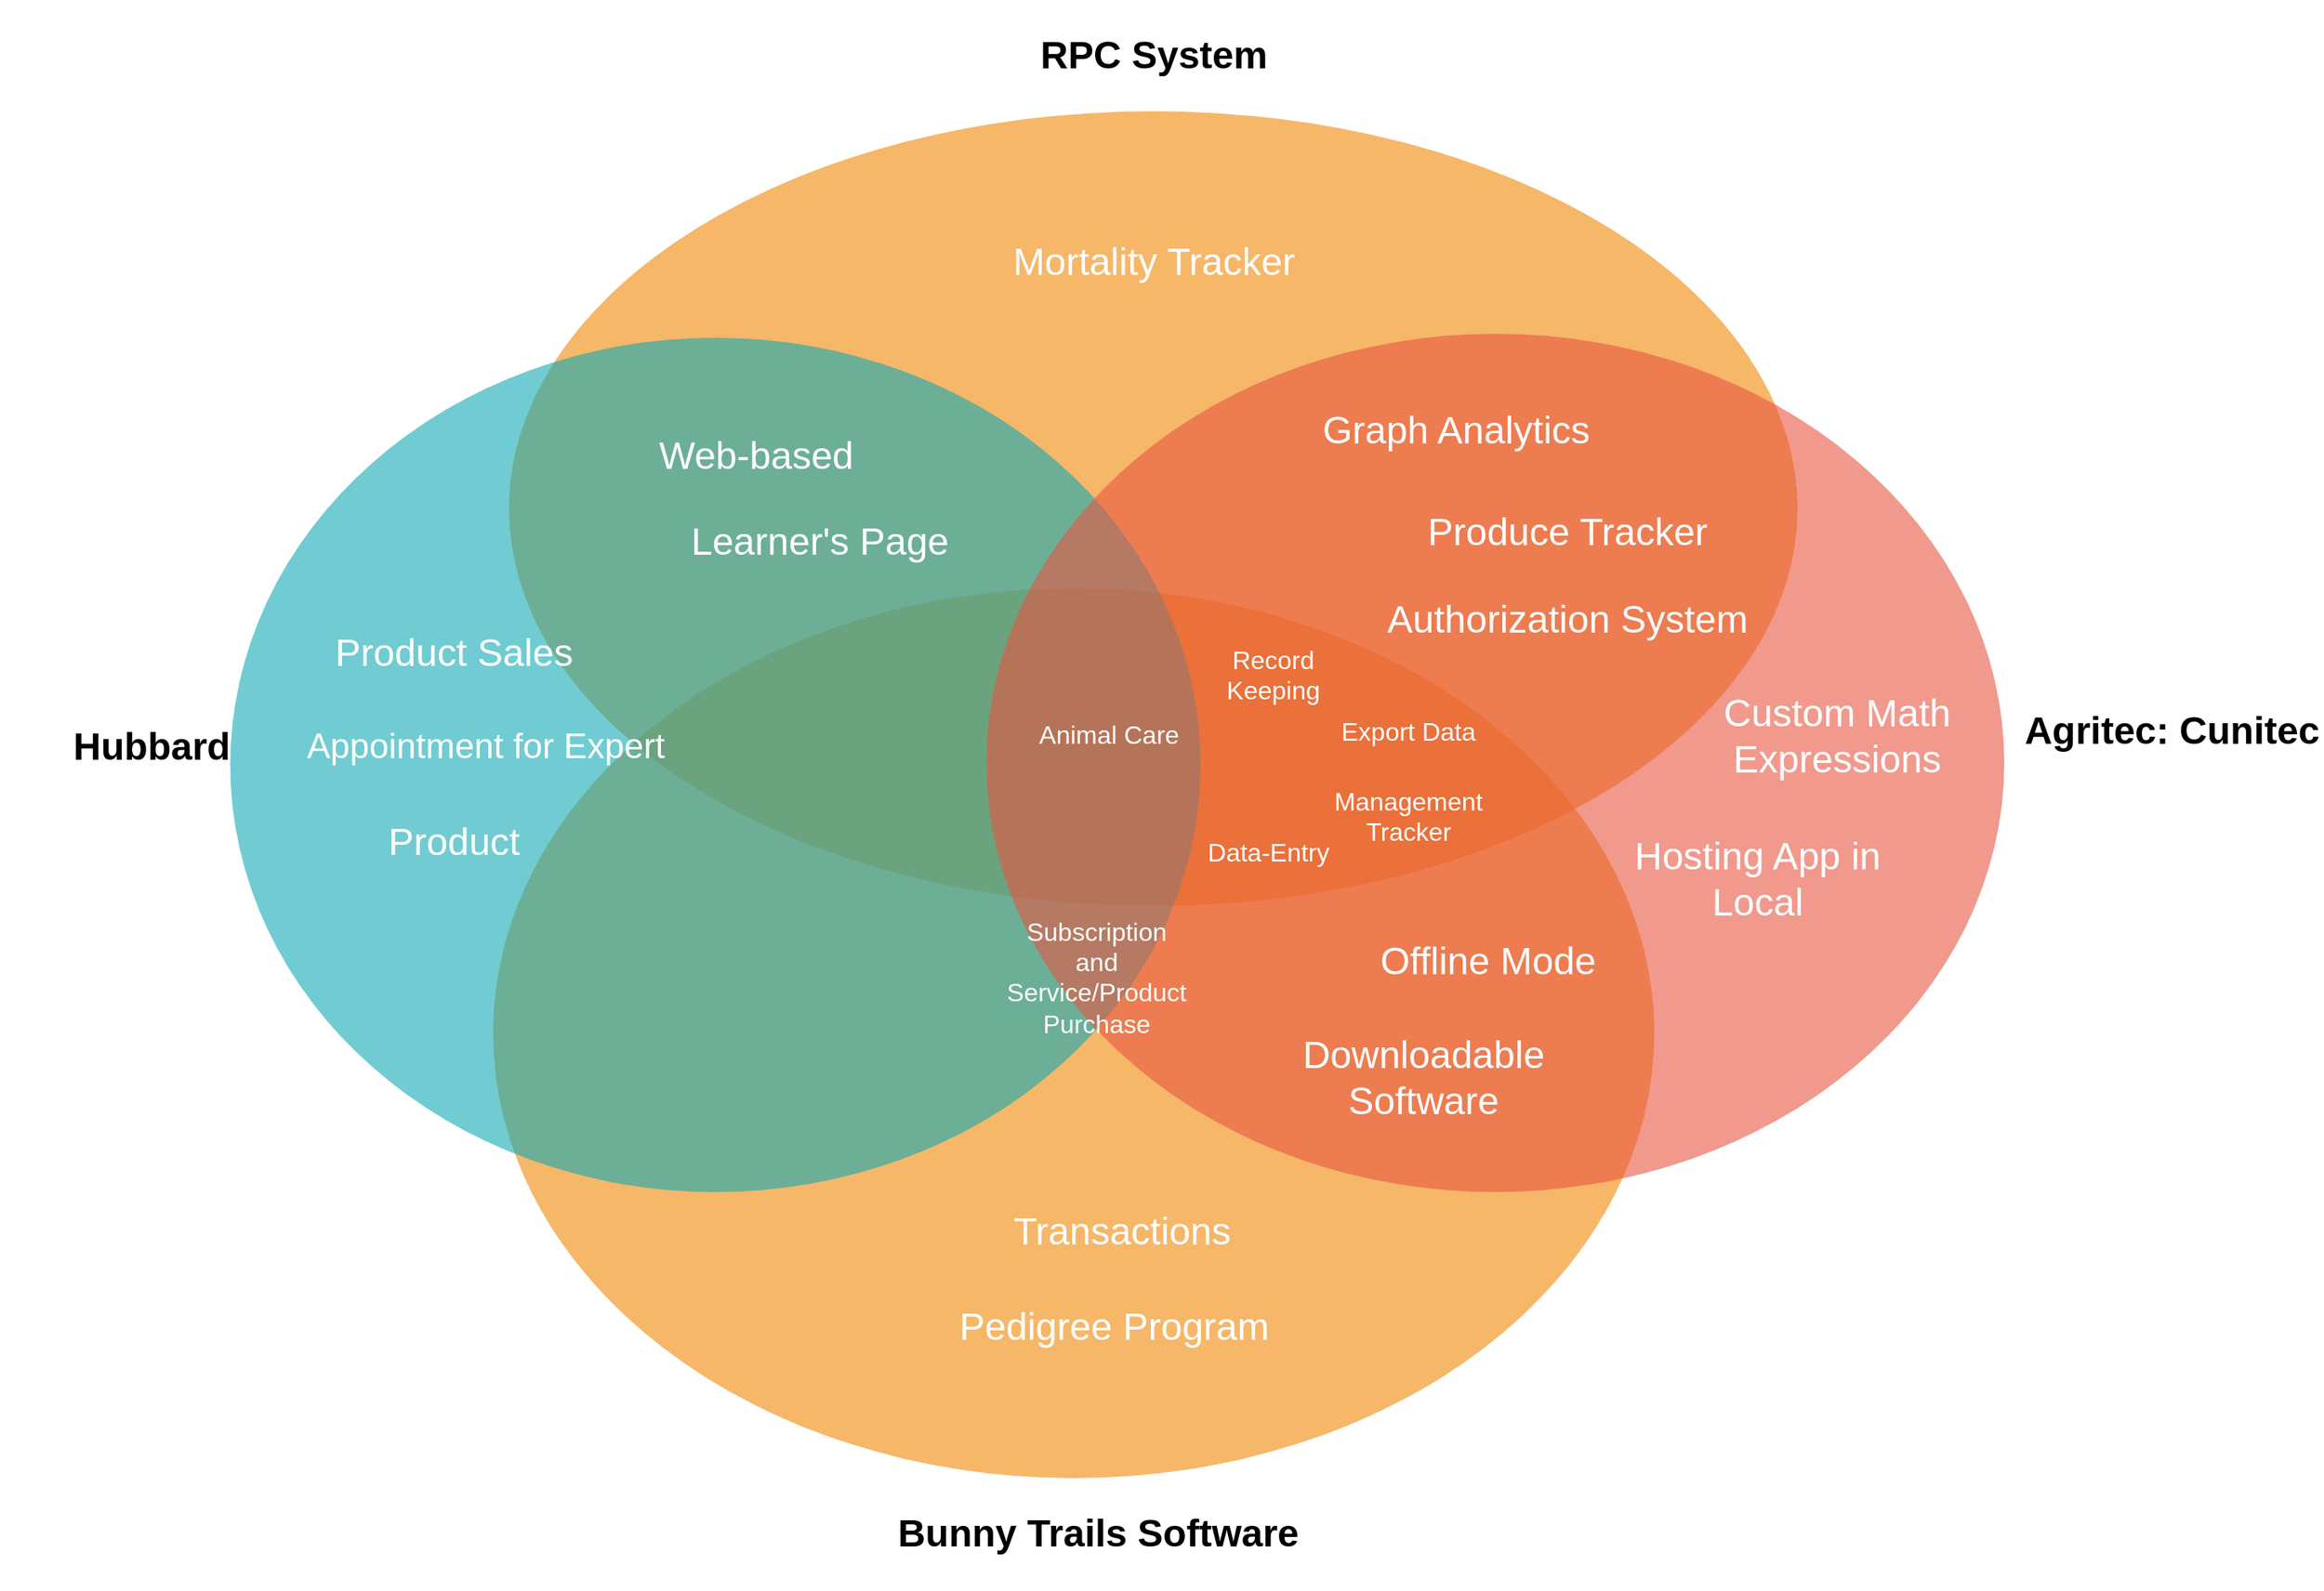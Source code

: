 <mxfile version="17.4.1" type="github">
  <diagram id="3228e29e-7158-1315-38df-8450db1d8a1d" name="Page-1">
    <mxGraphModel dx="3764" dy="2175" grid="1" gridSize="10" guides="1" tooltips="1" connect="1" arrows="1" fold="1" page="1" pageScale="1" pageWidth="1169" pageHeight="827" background="none" math="0" shadow="0">
      <root>
        <mxCell id="0" />
        <mxCell id="1" parent="0" />
        <mxCell id="e8h3THuebRnBDMsEyGPj-21540" value="" style="ellipse;fillColor=#F08705;opacity=60;strokeColor=none;html=1;fontColor=#FFFFFF;" vertex="1" parent="1">
          <mxGeometry x="230" y="-100" width="810" height="500" as="geometry" />
        </mxCell>
        <mxCell id="21531" value="" style="ellipse;fillColor=#F08705;opacity=60;strokeColor=none;html=1;fontColor=#FFFFFF;" parent="1" vertex="1">
          <mxGeometry x="220" y="200" width="730" height="560" as="geometry" />
        </mxCell>
        <mxCell id="21532" value="" style="ellipse;fillColor=#12AAB5;opacity=60;strokeColor=none;html=1;fontColor=#FFFFFF;" parent="1" vertex="1">
          <mxGeometry x="54.75" y="42.5" width="610" height="537.5" as="geometry" />
        </mxCell>
        <mxCell id="21533" value="" style="ellipse;fillColor=#e85642;opacity=60;strokeColor=none;html=1;fontColor=#FFFFFF;" parent="1" vertex="1">
          <mxGeometry x="530" y="40" width="640" height="540" as="geometry" />
        </mxCell>
        <mxCell id="21534" value="Bunny Trails Software" style="text;fontSize=24;align=center;verticalAlign=middle;html=1;fontColor=#000000;fontStyle=1" parent="1" vertex="1">
          <mxGeometry x="480" y="760" width="240" height="70" as="geometry" />
        </mxCell>
        <mxCell id="21535" value="Agritec: Cunitec" style="text;fontSize=24;align=center;verticalAlign=middle;html=1;fontColor=#000000;fontStyle=1" parent="1" vertex="1">
          <mxGeometry x="1180" y="255" width="190" height="70" as="geometry" />
        </mxCell>
        <mxCell id="21536" value="Hubbard" style="text;fontSize=24;align=center;verticalAlign=middle;html=1;fontColor=#000000;fontStyle=1" parent="1" vertex="1">
          <mxGeometry x="-90" y="265" width="190" height="70" as="geometry" />
        </mxCell>
        <mxCell id="21539" value="Subscription and Service/Product Purchase" style="text;align=center;html=1;fontColor=#FFFFFF;fontSize=16;whiteSpace=wrap;" parent="1" vertex="1">
          <mxGeometry x="553.75" y="400" width="90.5" height="40" as="geometry" />
        </mxCell>
        <mxCell id="e8h3THuebRnBDMsEyGPj-21541" value="RPC System" style="text;fontSize=24;align=center;verticalAlign=middle;html=1;fontColor=#000000;fontStyle=1" vertex="1" parent="1">
          <mxGeometry x="540" y="-170" width="190" height="70" as="geometry" />
        </mxCell>
        <mxCell id="e8h3THuebRnBDMsEyGPj-21542" value="Authorization System" style="text;fontSize=24;align=center;verticalAlign=middle;html=1;fontColor=#FFFFFF;" vertex="1" parent="1">
          <mxGeometry x="800" y="185" width="190" height="70" as="geometry" />
        </mxCell>
        <mxCell id="e8h3THuebRnBDMsEyGPj-21544" value="Product Sales" style="text;fontSize=24;align=center;verticalAlign=middle;html=1;fontColor=#FFFFFF;" vertex="1" parent="1">
          <mxGeometry x="100" y="205.75" width="190" height="70" as="geometry" />
        </mxCell>
        <mxCell id="e8h3THuebRnBDMsEyGPj-21545" value="Custom Math Expressions" style="text;fontSize=24;align=center;verticalAlign=middle;html=1;fontColor=#FFFFFF;whiteSpace=wrap;" vertex="1" parent="1">
          <mxGeometry x="970" y="247.5" width="190" height="90" as="geometry" />
        </mxCell>
        <mxCell id="e8h3THuebRnBDMsEyGPj-21546" value="Pedigree Program" style="text;fontSize=24;align=center;verticalAlign=middle;html=1;fontColor=#FFFFFF;" vertex="1" parent="1">
          <mxGeometry x="515" y="630" width="190" height="70" as="geometry" />
        </mxCell>
        <mxCell id="e8h3THuebRnBDMsEyGPj-21548" value="Management Tracker" style="text;align=center;html=1;fontColor=#FFFFFF;fontSize=16;whiteSpace=wrap;" vertex="1" parent="1">
          <mxGeometry x="750" y="317.5" width="90.5" height="55" as="geometry" />
        </mxCell>
        <mxCell id="e8h3THuebRnBDMsEyGPj-21550" value="Appointment for Expert" style="text;fontSize=22;align=center;verticalAlign=middle;html=1;fontColor=#FFFFFF;" vertex="1" parent="1">
          <mxGeometry x="120" y="265" width="190" height="70" as="geometry" />
        </mxCell>
        <mxCell id="e8h3THuebRnBDMsEyGPj-21551" value="Product" style="text;fontSize=24;align=center;verticalAlign=middle;html=1;fontColor=#FFFFFF;" vertex="1" parent="1">
          <mxGeometry x="100" y="325" width="190" height="70" as="geometry" />
        </mxCell>
        <mxCell id="e8h3THuebRnBDMsEyGPj-21556" value="Animal Care&amp;nbsp;" style="text;align=center;html=1;fontColor=#FFFFFF;fontSize=16;" vertex="1" parent="1">
          <mxGeometry x="574.25" y="275.75" width="70" height="28.5" as="geometry" />
        </mxCell>
        <mxCell id="e8h3THuebRnBDMsEyGPj-21557" value="Transactions" style="text;fontSize=24;align=center;verticalAlign=middle;html=1;fontColor=#FFFFFF;" vertex="1" parent="1">
          <mxGeometry x="515" y="570" width="200" height="70" as="geometry" />
        </mxCell>
        <mxCell id="e8h3THuebRnBDMsEyGPj-21559" value="Data-Entry" style="text;align=center;html=1;fontColor=#FFFFFF;fontSize=16;" vertex="1" parent="1">
          <mxGeometry x="664.75" y="350" width="85.25" height="45" as="geometry" />
        </mxCell>
        <mxCell id="e8h3THuebRnBDMsEyGPj-21562" value="Hosting App in Local" style="text;fontSize=24;align=center;verticalAlign=middle;html=1;fontColor=#FFFFFF;whiteSpace=wrap;" vertex="1" parent="1">
          <mxGeometry x="920" y="337.5" width="190" height="90" as="geometry" />
        </mxCell>
        <mxCell id="e8h3THuebRnBDMsEyGPj-21563" value="Mortality Tracker" style="text;fontSize=24;align=center;verticalAlign=middle;html=1;fontColor=#FFFFFF;" vertex="1" parent="1">
          <mxGeometry x="540" y="-40" width="190" height="70" as="geometry" />
        </mxCell>
        <mxCell id="e8h3THuebRnBDMsEyGPj-21564" value="Record Keeping" style="text;align=center;html=1;fontColor=#FFFFFF;fontSize=16;whiteSpace=wrap;" vertex="1" parent="1">
          <mxGeometry x="664.75" y="228.75" width="90.5" height="55" as="geometry" />
        </mxCell>
        <mxCell id="e8h3THuebRnBDMsEyGPj-21565" value="&lt;br&gt;Export Data" style="text;align=center;html=1;fontColor=#FFFFFF;fontSize=16;whiteSpace=wrap;" vertex="1" parent="1">
          <mxGeometry x="750" y="255" width="90.5" height="55" as="geometry" />
        </mxCell>
        <mxCell id="e8h3THuebRnBDMsEyGPj-21566" value="Web-based" style="text;fontSize=24;align=center;verticalAlign=middle;html=1;fontColor=#FFFFFF;" vertex="1" parent="1">
          <mxGeometry x="290" y="81.5" width="190" height="70" as="geometry" />
        </mxCell>
        <mxCell id="e8h3THuebRnBDMsEyGPj-21567" value="Learner&#39;s Page" style="text;fontSize=24;align=center;verticalAlign=middle;html=1;fontColor=#FFFFFF;" vertex="1" parent="1">
          <mxGeometry x="330" y="135.75" width="190" height="70" as="geometry" />
        </mxCell>
        <mxCell id="e8h3THuebRnBDMsEyGPj-21568" value="Graph Analytics" style="text;fontSize=24;align=center;verticalAlign=middle;html=1;fontColor=#FFFFFF;" vertex="1" parent="1">
          <mxGeometry x="730" y="65.75" width="190" height="70" as="geometry" />
        </mxCell>
        <mxCell id="e8h3THuebRnBDMsEyGPj-21569" value="Downloadable Software" style="text;fontSize=24;align=center;verticalAlign=middle;html=1;fontColor=#FFFFFF;whiteSpace=wrap;" vertex="1" parent="1">
          <mxGeometry x="690.25" y="465" width="229.75" height="85" as="geometry" />
        </mxCell>
        <mxCell id="e8h3THuebRnBDMsEyGPj-21570" value="Offline Mode" style="text;fontSize=24;align=center;verticalAlign=middle;html=1;fontColor=#FFFFFF;" vertex="1" parent="1">
          <mxGeometry x="750" y="400" width="190" height="70" as="geometry" />
        </mxCell>
        <mxCell id="e8h3THuebRnBDMsEyGPj-21571" value="Produce Tracker" style="text;fontSize=24;align=center;verticalAlign=middle;html=1;fontColor=#FFFFFF;" vertex="1" parent="1">
          <mxGeometry x="800" y="130" width="190" height="70" as="geometry" />
        </mxCell>
      </root>
    </mxGraphModel>
  </diagram>
</mxfile>
